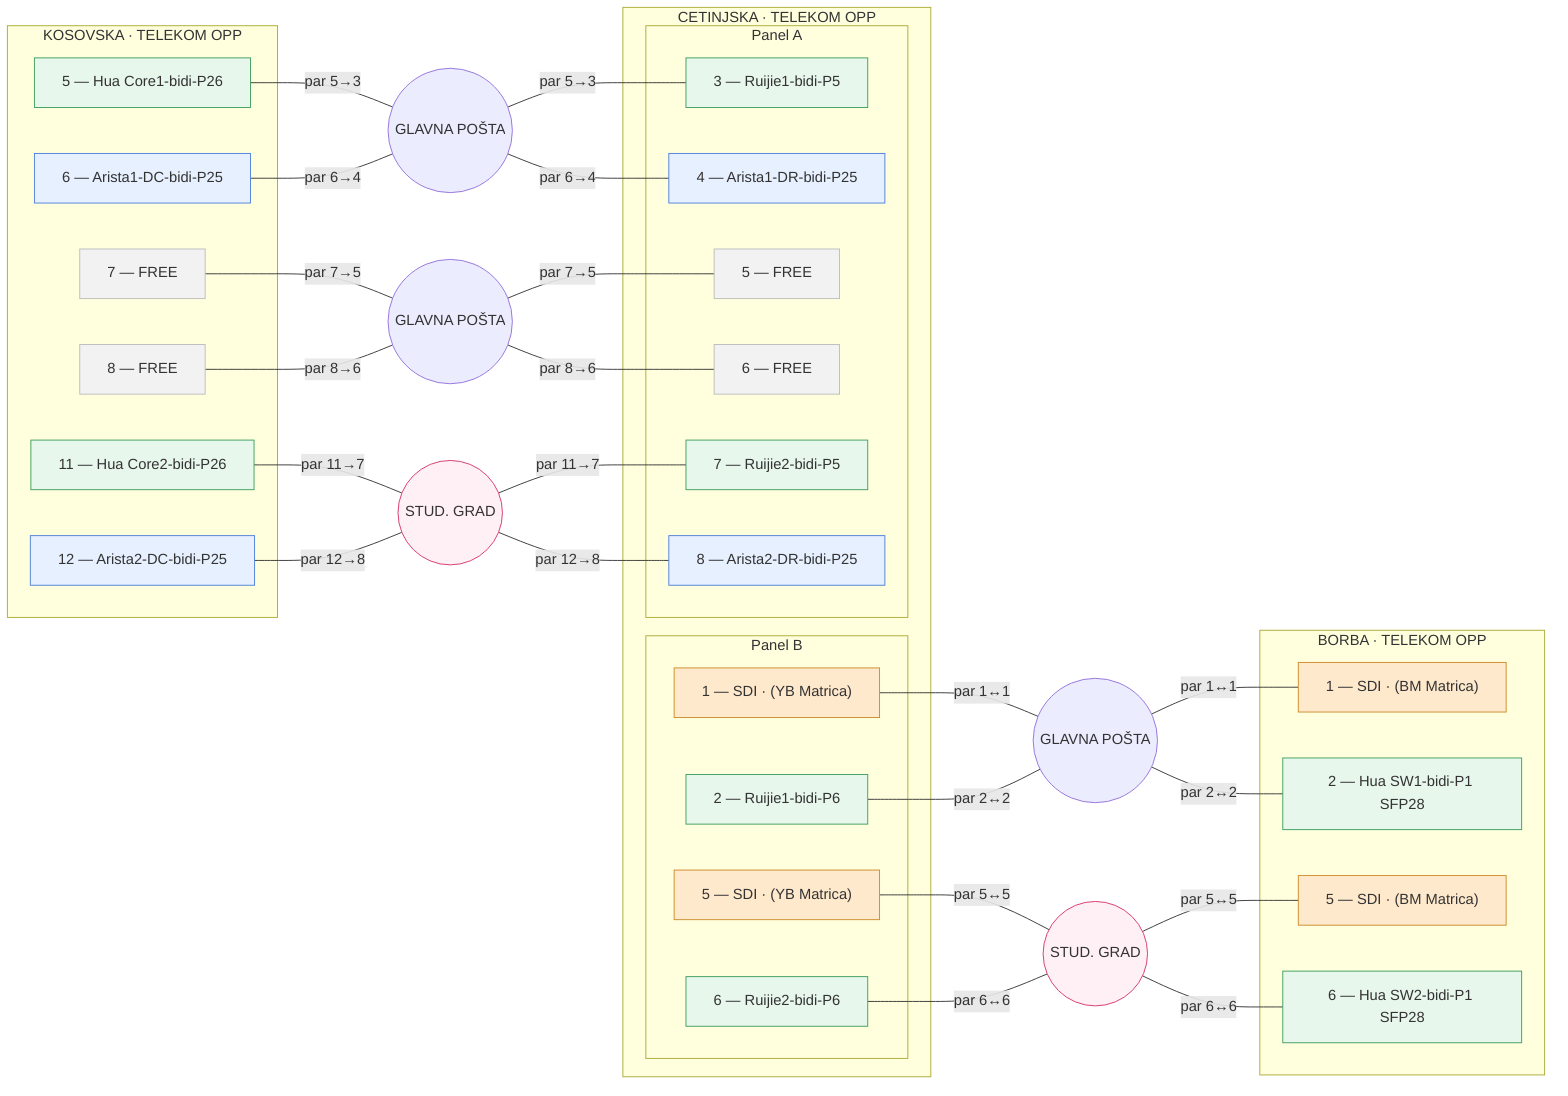 flowchart LR

%% --- LEVO: KOSOVSKA ---
subgraph KOS["KOSOVSKA · TELEKOM OPP"]
direction TB
  K5["5 — Hua Core1-bidi-P26"]
  K6["6 — Arista1-DC-bidi-P25"]
  K7["7 — FREE"]
  K8["8 — FREE"]
  K11["11 — Hua Core2-bidi-P26"]
  K12["12 — Arista2-DC-bidi-P25"]
end

%% --- SREDINA: CETINJSKA (Panel B gore, Panel A dole) ---
subgraph CET["CETINJSKA · TELEKOM OPP"]
direction TB
  subgraph CET_B["Panel B"]
  direction TB
    CB1["1 — SDI · (YB Matrica)"]
    CB2["2 — Ruijie1-bidi-P6"]
    CB5["5 — SDI · (YB Matrica)"]
    CB6["6 — Ruijie2-bidi-P6"]
  end
  subgraph CET_A["Panel A"]
  direction TB
    CA3["3 — Ruijie1-bidi-P5"]
    CA4["4 — Arista1-DR-bidi-P25"]
    CA5["5 — FREE"]
    CA6["6 — FREE"]
    CA7["7 — Ruijie2-bidi-P5"]
    CA8["8 — Arista2-DR-bidi-P25"]
  end
end

%% --- DESNO: BORBA ---
subgraph BOR["BORBA · TELEKOM OPP"]
direction TB
  B1["1 — SDI · (BM Matrica)"]
  B2["2 — Hua SW1-bidi-P1 SFP28"]
  B5["5 — SDI · (BM Matrica)"]
  B6["6 — Hua SW2-bidi-P1 SFP28"]
end

%% --- TRANZITNI ČVOROVI (ovalno) ---
GP_A(("GLAVNA POŠTA"))
GP_B(("GLAVNA POŠTA"))
SG(("STUD. GRAD"))

GP_SDIA(("GLAVNA POŠTA"))
GP_SDIB(("STUD. GRAD"))

%% --- KOS ↔ CET ---
K5 ---|par 5→3| GP_A ---|par 5→3| CA3
K6 ---|par 6→4| GP_A ---|par 6→4| CA4

K7 ---|par 7→5| GP_B ---|par 7→5| CA5
K8 ---|par 8→6| GP_B ---|par 8→6| CA6

K11 ---|par 11→7| SG ---|par 11→7| CA7
K12 ---|par 12→8| SG ---|par 12→8| CA8

%% --- CET (Panel B) ↔ BOR ---
CB1 ---|par 1↔1| GP_SDIA ---|par 1↔1| B1
CB2 ---|par 2↔2| GP_SDIA ---|par 2↔2| B2

CB5 ---|par 5↔5| GP_SDIB ---|par 5↔5| B5
CB6 ---|par 6↔6| GP_SDIB ---|par 6↔6| B6

%% ====== BOJE ======
classDef sdi fill:#ffe9cc,stroke:#cc8a29,stroke-width:1px
classDef arista fill:#e7f0ff,stroke:#4d7edb,stroke-width:1px
classDef hv_rj fill:#e8f7ec,stroke:#3c9d5e,stroke-width:1px
classDef free fill:#f2f2f2,stroke:#bcbcbc,stroke-width:1px
classDef studgrad fill:#fff0f6,stroke:#d6336c,stroke-width:1px

class CB1,CB5,B1,B5 sdi
class K6,K12,CA4,CA8 arista
class K5,K11,CB2,CB6,CA3,CA7,B2,B6 hv_rj
class K7,K8,CA5,CA6 free

class SG,GP_SDIB studgrad